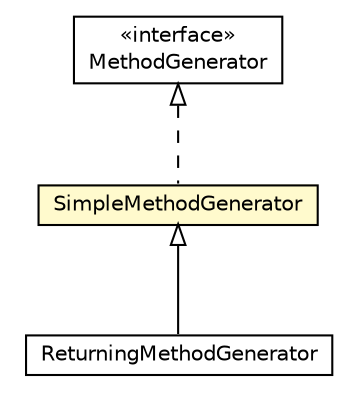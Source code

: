 #!/usr/local/bin/dot
#
# Class diagram 
# Generated by UMLGraph version 5.1 (http://www.umlgraph.org/)
#

digraph G {
	edge [fontname="Helvetica",fontsize=10,labelfontname="Helvetica",labelfontsize=10];
	node [fontname="Helvetica",fontsize=10,shape=plaintext];
	nodesep=0.25;
	ranksep=0.5;
	// org.androidtransfuse.gen.componentBuilder.ReturningMethodGenerator
	c71802 [label=<<table title="org.androidtransfuse.gen.componentBuilder.ReturningMethodGenerator" border="0" cellborder="1" cellspacing="0" cellpadding="2" port="p" href="./ReturningMethodGenerator.html">
		<tr><td><table border="0" cellspacing="0" cellpadding="1">
<tr><td align="center" balign="center"> ReturningMethodGenerator </td></tr>
		</table></td></tr>
		</table>>, fontname="Helvetica", fontcolor="black", fontsize=10.0];
	// org.androidtransfuse.gen.componentBuilder.MethodGenerator
	c71807 [label=<<table title="org.androidtransfuse.gen.componentBuilder.MethodGenerator" border="0" cellborder="1" cellspacing="0" cellpadding="2" port="p" href="./MethodGenerator.html">
		<tr><td><table border="0" cellspacing="0" cellpadding="1">
<tr><td align="center" balign="center"> &#171;interface&#187; </td></tr>
<tr><td align="center" balign="center"> MethodGenerator </td></tr>
		</table></td></tr>
		</table>>, fontname="Helvetica", fontcolor="black", fontsize=10.0];
	// org.androidtransfuse.gen.componentBuilder.SimpleMethodGenerator
	c71813 [label=<<table title="org.androidtransfuse.gen.componentBuilder.SimpleMethodGenerator" border="0" cellborder="1" cellspacing="0" cellpadding="2" port="p" bgcolor="lemonChiffon" href="./SimpleMethodGenerator.html">
		<tr><td><table border="0" cellspacing="0" cellpadding="1">
<tr><td align="center" balign="center"> SimpleMethodGenerator </td></tr>
		</table></td></tr>
		</table>>, fontname="Helvetica", fontcolor="black", fontsize=10.0];
	//org.androidtransfuse.gen.componentBuilder.ReturningMethodGenerator extends org.androidtransfuse.gen.componentBuilder.SimpleMethodGenerator
	c71813:p -> c71802:p [dir=back,arrowtail=empty];
	//org.androidtransfuse.gen.componentBuilder.SimpleMethodGenerator implements org.androidtransfuse.gen.componentBuilder.MethodGenerator
	c71807:p -> c71813:p [dir=back,arrowtail=empty,style=dashed];
}

